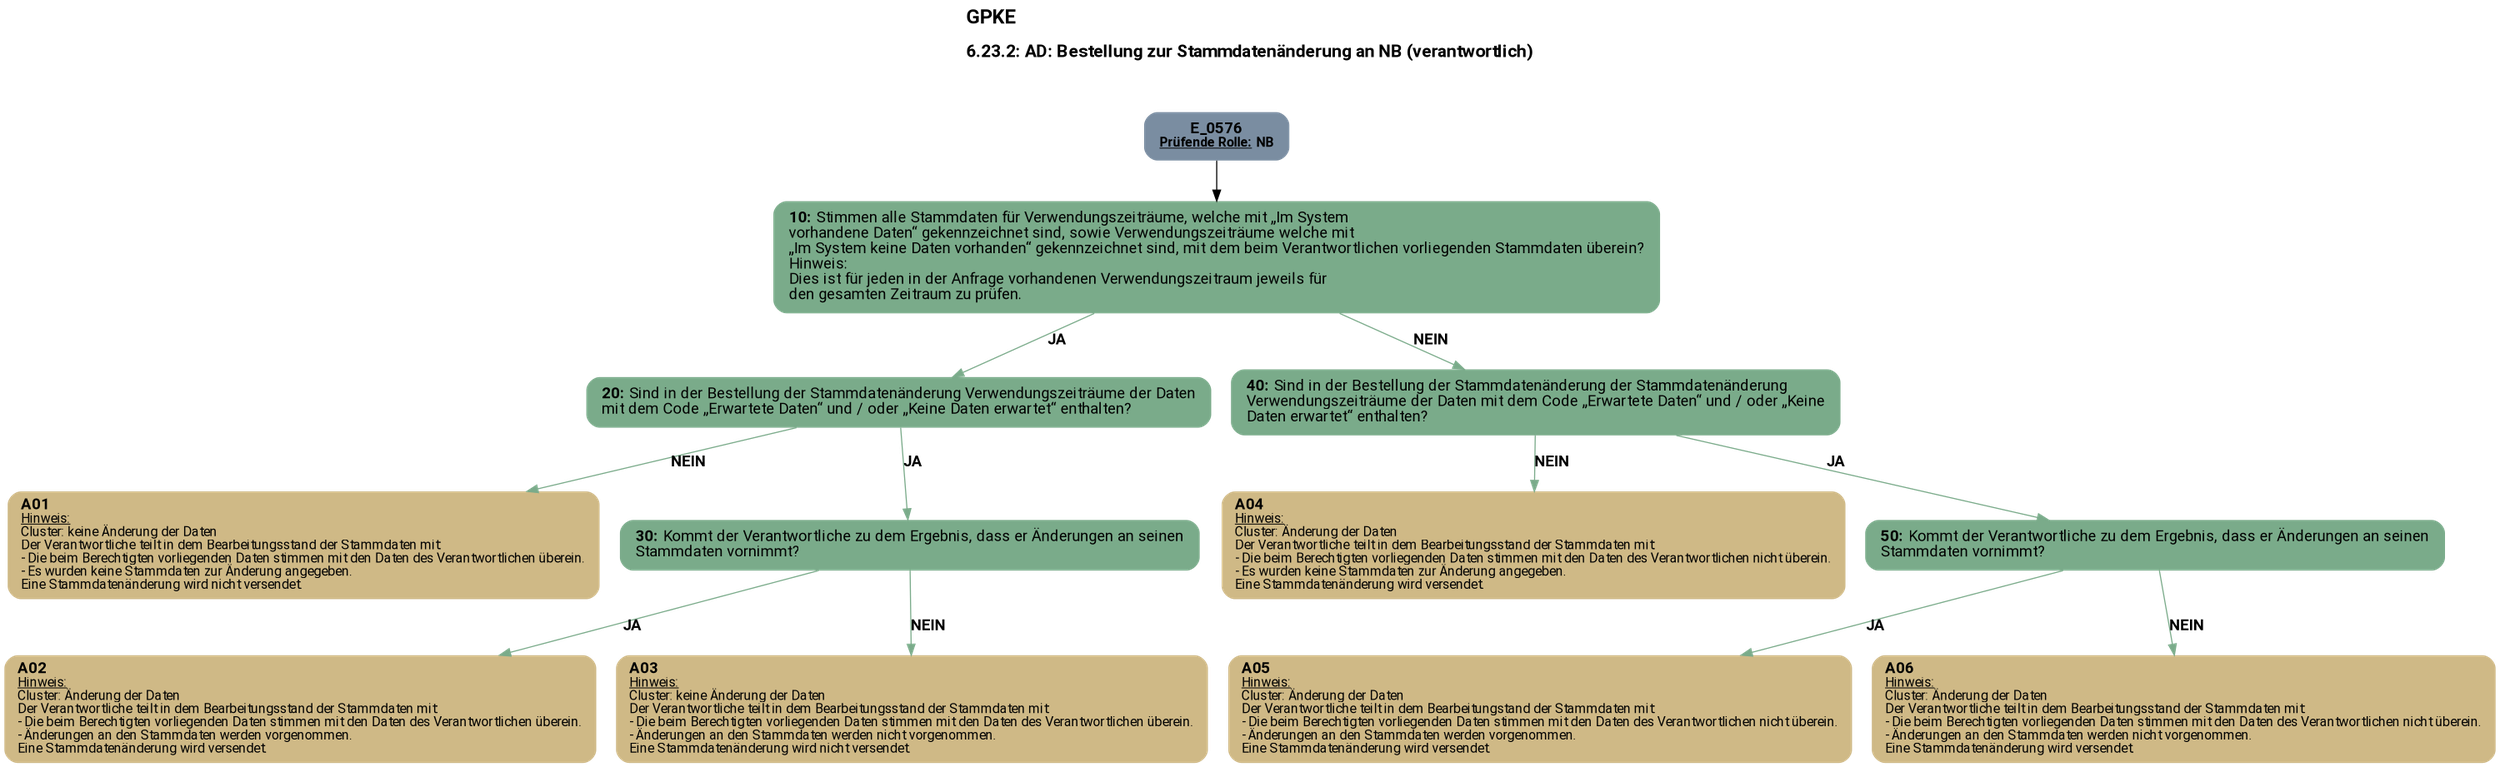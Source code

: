 digraph D {
    labelloc="t";
    label=<<B><FONT POINT-SIZE="18">GPKE</FONT></B><BR align="left"/><BR/><B><FONT POINT-SIZE="16">6.23.2: AD: Bestellung zur Stammdatenänderung an NB (verantwortlich)</FONT></B><BR align="left"/><BR/><BR/><BR/>>;
    ratio="compress";
    concentrate=true;
    pack=true;
    rankdir=TB;
    packmode="array";
    size="20,20";
    "Start" [margin="0.2,0.12", shape=box, style="filled,rounded", penwidth=0.0, fillcolor="#7a8da1", label=<<B>E_0576</B><BR align="center"/><FONT point-size="12"><B><U>Prüfende Rolle:</U> NB</B></FONT><BR align="center"/>>, fontname="Roboto, sans-serif"];
    "10" [margin="0.2,0.12", shape=box, style="filled,rounded", penwidth=0.0, fillcolor="#7aab8a", label=<<B>10: </B>Stimmen alle Stammdaten für Verwendungszeiträume, welche mit „Im System<BR align="left"/>vorhandene Daten“ gekennzeichnet sind, sowie Verwendungszeiträume welche mit<BR align="left"/>„Im System keine Daten vorhanden“ gekennzeichnet sind, mit dem beim Verantwortlichen vorliegenden Stammdaten überein?<BR align="left"/>Hinweis:<BR align="left"/>Dies ist für jeden in der Anfrage vorhandenen Verwendungszeitraum jeweils für<BR align="left"/>den gesamten Zeitraum zu prüfen.<BR align="left"/>>, fontname="Roboto, sans-serif"];
    "20" [margin="0.2,0.12", shape=box, style="filled,rounded", penwidth=0.0, fillcolor="#7aab8a", label=<<B>20: </B>Sind in der Bestellung der Stammdatenänderung Verwendungszeiträume der Daten<BR align="left"/>mit dem Code „Erwartete Daten“ und / oder „Keine Daten erwartet“ enthalten?<BR align="left"/>>, fontname="Roboto, sans-serif"];
    "A01" [margin="0.17,0.08", shape=box, style="filled,rounded", penwidth=0.0, fillcolor="#cfb986", label=<<B>A01</B><BR align="left"/><FONT point-size="12"><U>Hinweis:</U><BR align="left"/>Cluster: keine Änderung der Daten<BR align="left"/>Der Verantwortliche teilt in dem Bearbeitungsstand der Stammdaten mit:<BR align="left"/>- Die beim Berechtigten vorliegenden Daten stimmen mit den Daten des Verantwortlichen überein.<BR align="left"/>- Es wurden keine Stammdaten zur Änderung angegeben.<BR align="left"/>Eine Stammdatenänderung wird nicht versendet.<BR align="left"/></FONT>>, fontname="Roboto, sans-serif"];
    "30" [margin="0.2,0.12", shape=box, style="filled,rounded", penwidth=0.0, fillcolor="#7aab8a", label=<<B>30: </B>Kommt der Verantwortliche zu dem Ergebnis, dass er Änderungen an seinen<BR align="left"/>Stammdaten vornimmt?<BR align="left"/>>, fontname="Roboto, sans-serif"];
    "A02" [margin="0.17,0.08", shape=box, style="filled,rounded", penwidth=0.0, fillcolor="#cfb986", label=<<B>A02</B><BR align="left"/><FONT point-size="12"><U>Hinweis:</U><BR align="left"/>Cluster: Änderung der Daten<BR align="left"/>Der Verantwortliche teilt in dem Bearbeitungsstand der Stammdaten mit:<BR align="left"/>- Die beim Berechtigten vorliegenden Daten stimmen mit den Daten des Verantwortlichen überein.<BR align="left"/>- Änderungen an den Stammdaten werden vorgenommen.<BR align="left"/>Eine Stammdatenänderung wird versendet.<BR align="left"/></FONT>>, fontname="Roboto, sans-serif"];
    "A03" [margin="0.17,0.08", shape=box, style="filled,rounded", penwidth=0.0, fillcolor="#cfb986", label=<<B>A03</B><BR align="left"/><FONT point-size="12"><U>Hinweis:</U><BR align="left"/>Cluster: keine Änderung der Daten<BR align="left"/>Der Verantwortliche teilt in dem Bearbeitungsstand der Stammdaten mit:<BR align="left"/>- Die beim Berechtigten vorliegenden Daten stimmen mit den Daten des Verantwortlichen überein.<BR align="left"/>- Änderungen an den Stammdaten werden nicht vorgenommen.<BR align="left"/>Eine Stammdatenänderung wird nicht versendet.<BR align="left"/></FONT>>, fontname="Roboto, sans-serif"];
    "40" [margin="0.2,0.12", shape=box, style="filled,rounded", penwidth=0.0, fillcolor="#7aab8a", label=<<B>40: </B>Sind in der Bestellung der Stammdatenänderung der Stammdatenänderung<BR align="left"/>Verwendungszeiträume der Daten mit dem Code „Erwartete Daten“ und / oder „Keine<BR align="left"/>Daten erwartet“ enthalten?<BR align="left"/>>, fontname="Roboto, sans-serif"];
    "A04" [margin="0.17,0.08", shape=box, style="filled,rounded", penwidth=0.0, fillcolor="#cfb986", label=<<B>A04</B><BR align="left"/><FONT point-size="12"><U>Hinweis:</U><BR align="left"/>Cluster: Änderung der Daten<BR align="left"/>Der Verantwortliche teilt in dem Bearbeitungsstand der Stammdaten mit:<BR align="left"/>- Die beim Berechtigten vorliegenden Daten stimmen mit den Daten des Verantwortlichen nicht überein.<BR align="left"/>- Es wurden keine Stammdaten zur Änderung angegeben.<BR align="left"/>Eine Stammdatenänderung wird versendet.<BR align="left"/></FONT>>, fontname="Roboto, sans-serif"];
    "50" [margin="0.2,0.12", shape=box, style="filled,rounded", penwidth=0.0, fillcolor="#7aab8a", label=<<B>50: </B>Kommt der Verantwortliche zu dem Ergebnis, dass er Änderungen an seinen<BR align="left"/>Stammdaten vornimmt?<BR align="left"/>>, fontname="Roboto, sans-serif"];
    "A05" [margin="0.17,0.08", shape=box, style="filled,rounded", penwidth=0.0, fillcolor="#cfb986", label=<<B>A05</B><BR align="left"/><FONT point-size="12"><U>Hinweis:</U><BR align="left"/>Cluster: Änderung der Daten<BR align="left"/>Der Verantwortliche teilt in dem Bearbeitungstand der Stammdaten mit:<BR align="left"/>- Die beim Berechtigten vorliegenden Daten stimmen mit den Daten des Verantwortlichen nicht überein.<BR align="left"/>- Änderungen an den Stammdaten werden vorgenommen.<BR align="left"/>Eine Stammdatenänderung wird versendet.<BR align="left"/></FONT>>, fontname="Roboto, sans-serif"];
    "A06" [margin="0.17,0.08", shape=box, style="filled,rounded", penwidth=0.0, fillcolor="#cfb986", label=<<B>A06</B><BR align="left"/><FONT point-size="12"><U>Hinweis:</U><BR align="left"/>Cluster: Änderung der Daten<BR align="left"/>Der Verantwortliche teilt in dem Bearbeitungsstand der Stammdaten mit:<BR align="left"/>- Die beim Berechtigten vorliegenden Daten stimmen mit den Daten des Verantwortlichen nicht überein.<BR align="left"/>- Änderungen an den Stammdaten werden nicht vorgenommen.<BR align="left"/>Eine Stammdatenänderung wird versendet.<BR align="left"/></FONT>>, fontname="Roboto, sans-serif"];

    "Start" -> "10";
    "10" -> "20" [label=<<B>JA</B>>, color="#7aab8a", fontname="Roboto, sans-serif"];
    "10" -> "40" [label=<<B>NEIN</B>>, color="#7aab8a", fontname="Roboto, sans-serif"];
    "20" -> "A01" [label=<<B>NEIN</B>>, color="#7aab8a", fontname="Roboto, sans-serif"];
    "20" -> "30" [label=<<B>JA</B>>, color="#7aab8a", fontname="Roboto, sans-serif"];
    "30" -> "A02" [label=<<B>JA</B>>, color="#7aab8a", fontname="Roboto, sans-serif"];
    "30" -> "A03" [label=<<B>NEIN</B>>, color="#7aab8a", fontname="Roboto, sans-serif"];
    "40" -> "A04" [label=<<B>NEIN</B>>, color="#7aab8a", fontname="Roboto, sans-serif"];
    "40" -> "50" [label=<<B>JA</B>>, color="#7aab8a", fontname="Roboto, sans-serif"];
    "50" -> "A05" [label=<<B>JA</B>>, color="#7aab8a", fontname="Roboto, sans-serif"];
    "50" -> "A06" [label=<<B>NEIN</B>>, color="#7aab8a", fontname="Roboto, sans-serif"];

    bgcolor="transparent";
fontname="Roboto, sans-serif";
}